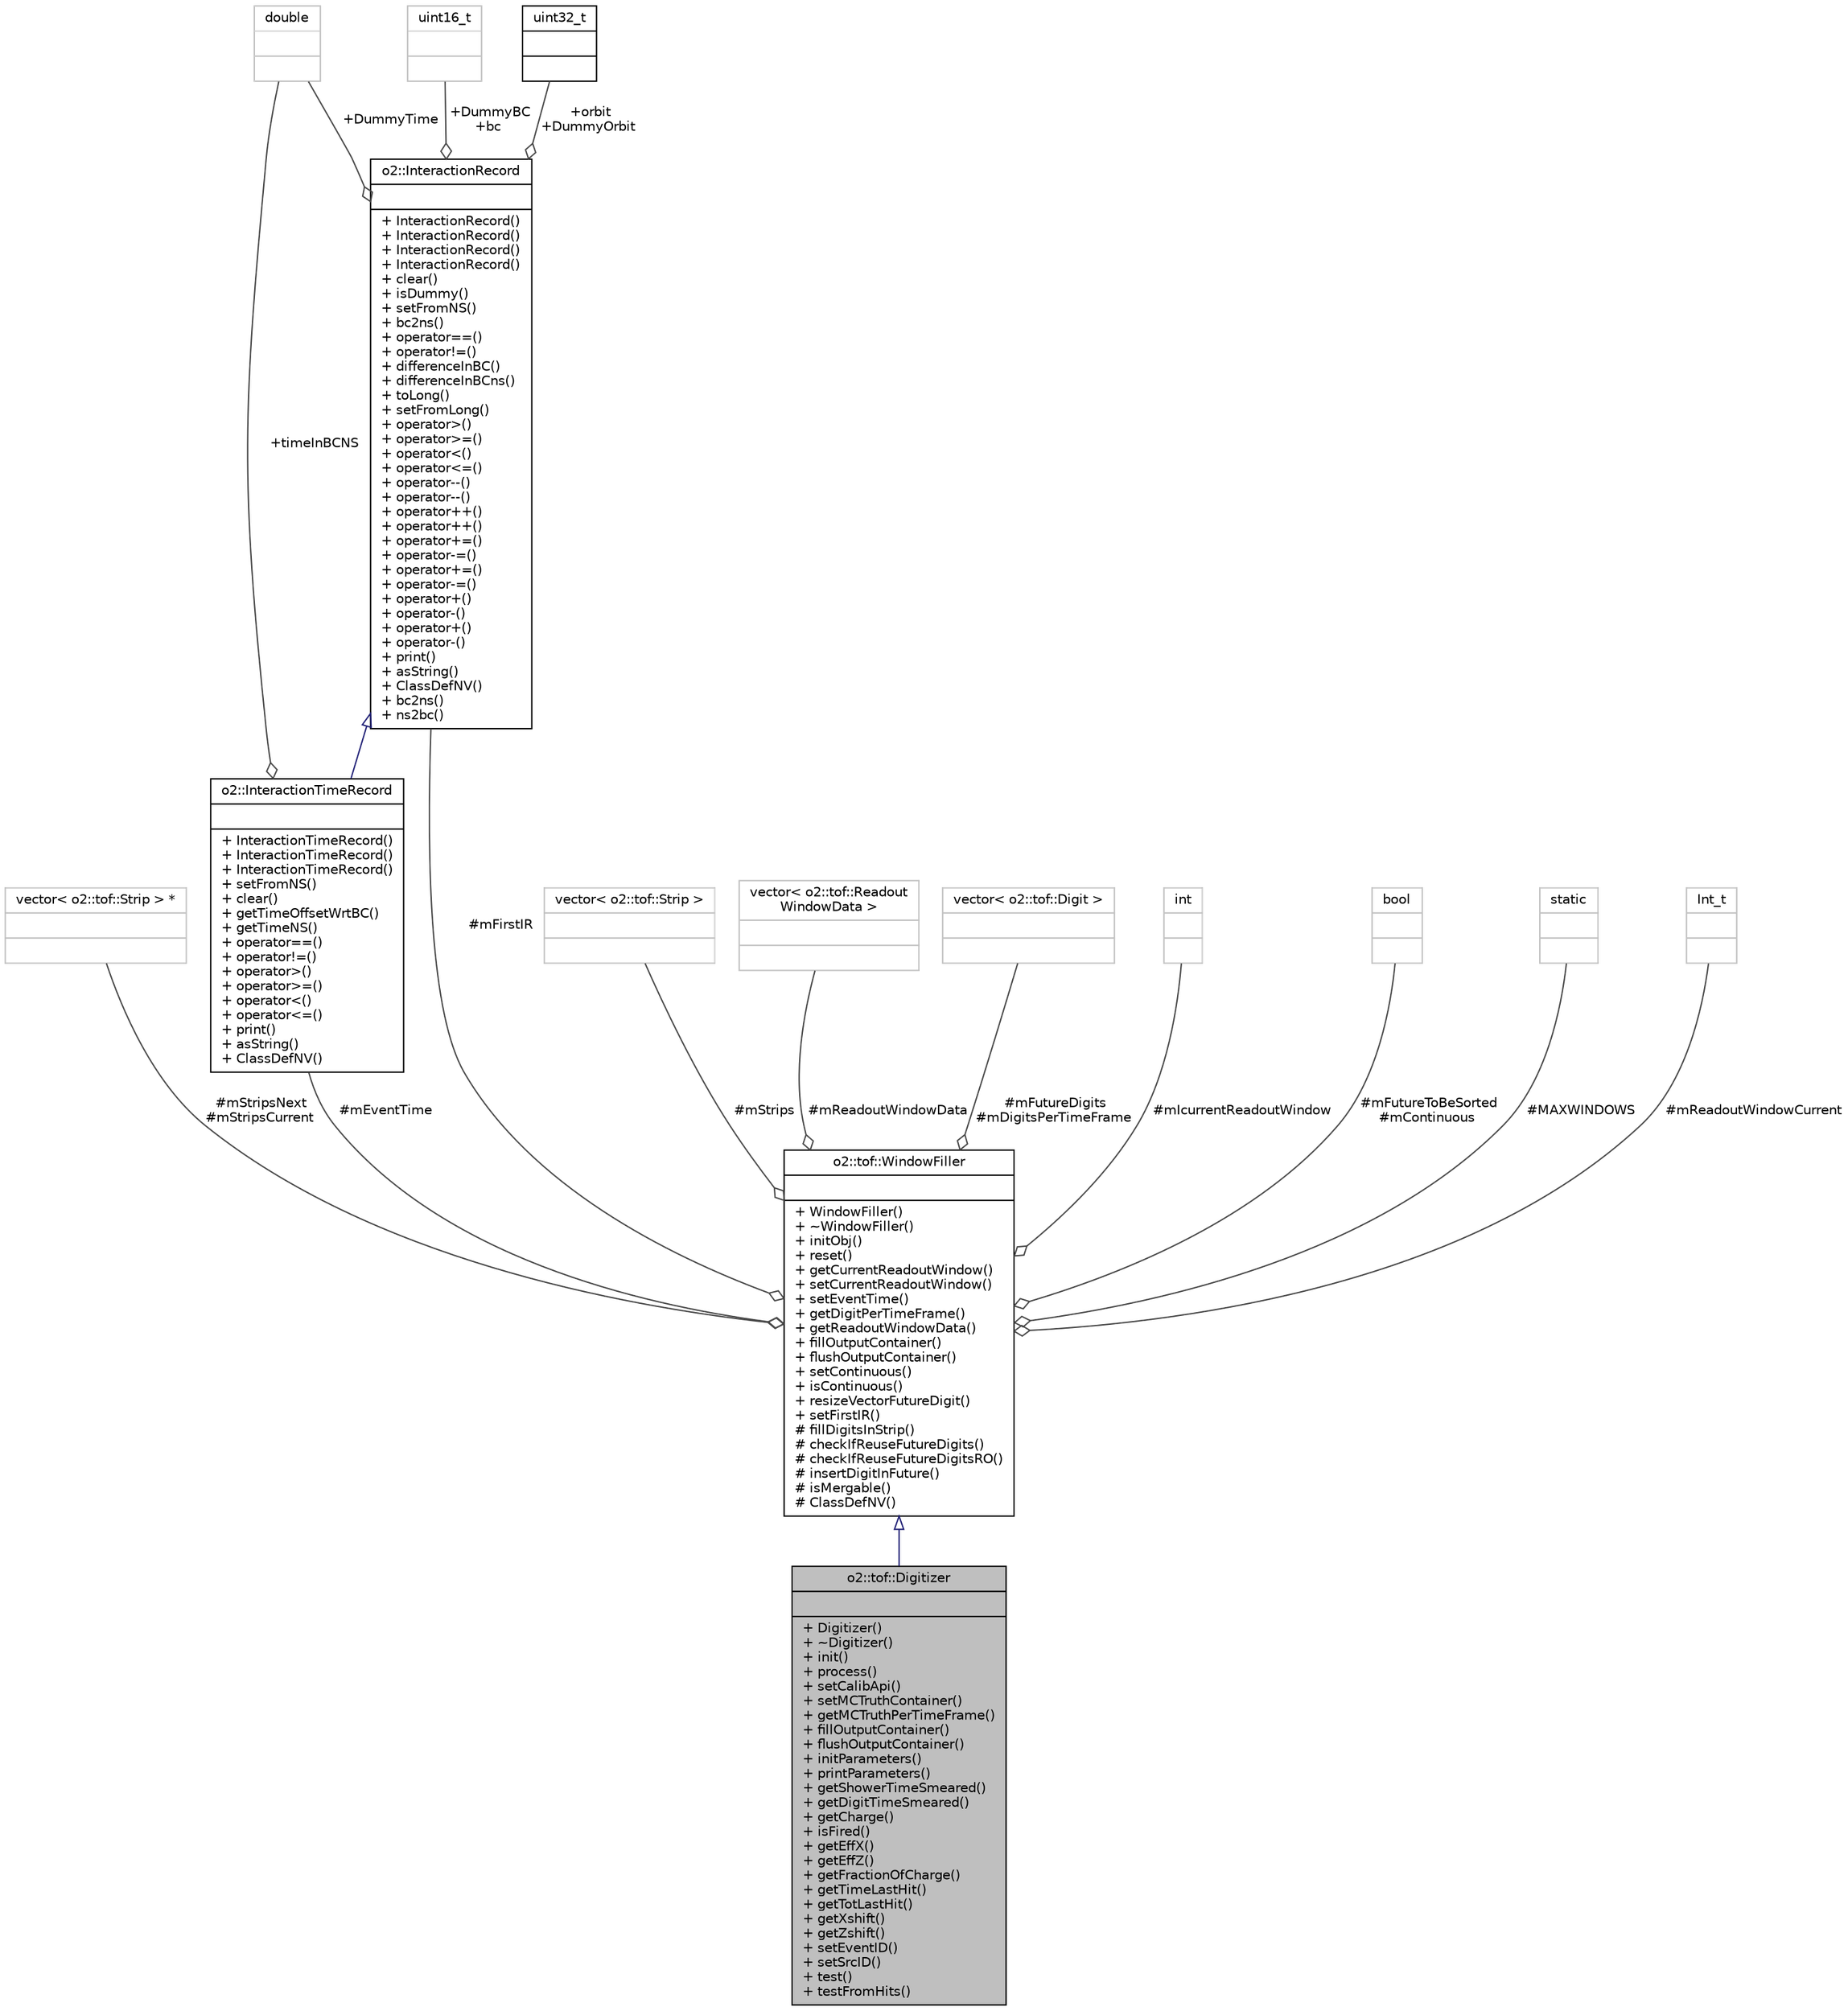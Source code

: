 digraph "o2::tof::Digitizer"
{
 // INTERACTIVE_SVG=YES
  bgcolor="transparent";
  edge [fontname="Helvetica",fontsize="10",labelfontname="Helvetica",labelfontsize="10"];
  node [fontname="Helvetica",fontsize="10",shape=record];
  Node2 [label="{o2::tof::Digitizer\n||+ Digitizer()\l+ ~Digitizer()\l+ init()\l+ process()\l+ setCalibApi()\l+ setMCTruthContainer()\l+ getMCTruthPerTimeFrame()\l+ fillOutputContainer()\l+ flushOutputContainer()\l+ initParameters()\l+ printParameters()\l+ getShowerTimeSmeared()\l+ getDigitTimeSmeared()\l+ getCharge()\l+ isFired()\l+ getEffX()\l+ getEffZ()\l+ getFractionOfCharge()\l+ getTimeLastHit()\l+ getTotLastHit()\l+ getXshift()\l+ getZshift()\l+ setEventID()\l+ setSrcID()\l+ test()\l+ testFromHits()\l}",height=0.2,width=0.4,color="black", fillcolor="grey75", style="filled", fontcolor="black"];
  Node3 -> Node2 [dir="back",color="midnightblue",fontsize="10",style="solid",arrowtail="onormal",fontname="Helvetica"];
  Node3 [label="{o2::tof::WindowFiller\n||+ WindowFiller()\l+ ~WindowFiller()\l+ initObj()\l+ reset()\l+ getCurrentReadoutWindow()\l+ setCurrentReadoutWindow()\l+ setEventTime()\l+ getDigitPerTimeFrame()\l+ getReadoutWindowData()\l+ fillOutputContainer()\l+ flushOutputContainer()\l+ setContinuous()\l+ isContinuous()\l+ resizeVectorFutureDigit()\l+ setFirstIR()\l# fillDigitsInStrip()\l# checkIfReuseFutureDigits()\l# checkIfReuseFutureDigitsRO()\l# insertDigitInFuture()\l# isMergable()\l# ClassDefNV()\l}",height=0.2,width=0.4,color="black",URL="$db/d26/classo2_1_1tof_1_1WindowFiller.html"];
  Node4 -> Node3 [color="grey25",fontsize="10",style="solid",label=" #mStripsNext\n#mStripsCurrent" ,arrowhead="odiamond",fontname="Helvetica"];
  Node4 [label="{vector\< o2::tof::Strip \> *\n||}",height=0.2,width=0.4,color="grey75"];
  Node5 -> Node3 [color="grey25",fontsize="10",style="solid",label=" #mFirstIR" ,arrowhead="odiamond",fontname="Helvetica"];
  Node5 [label="{o2::InteractionRecord\n||+ InteractionRecord()\l+ InteractionRecord()\l+ InteractionRecord()\l+ InteractionRecord()\l+ clear()\l+ isDummy()\l+ setFromNS()\l+ bc2ns()\l+ operator==()\l+ operator!=()\l+ differenceInBC()\l+ differenceInBCns()\l+ toLong()\l+ setFromLong()\l+ operator\>()\l+ operator\>=()\l+ operator\<()\l+ operator\<=()\l+ operator--()\l+ operator--()\l+ operator++()\l+ operator++()\l+ operator+=()\l+ operator-=()\l+ operator+=()\l+ operator-=()\l+ operator+()\l+ operator-()\l+ operator+()\l+ operator-()\l+ print()\l+ asString()\l+ ClassDefNV()\l+ bc2ns()\l+ ns2bc()\l}",height=0.2,width=0.4,color="black",URL="$d1/d21/structo2_1_1InteractionRecord.html"];
  Node6 -> Node5 [color="grey25",fontsize="10",style="solid",label=" +DummyTime" ,arrowhead="odiamond",fontname="Helvetica"];
  Node6 [label="{double\n||}",height=0.2,width=0.4,color="grey75"];
  Node7 -> Node5 [color="grey25",fontsize="10",style="solid",label=" +DummyBC\n+bc" ,arrowhead="odiamond",fontname="Helvetica"];
  Node7 [label="{uint16_t\n||}",height=0.2,width=0.4,color="grey75"];
  Node8 -> Node5 [color="grey25",fontsize="10",style="solid",label=" +orbit\n+DummyOrbit" ,arrowhead="odiamond",fontname="Helvetica"];
  Node8 [label="{uint32_t\n||}",height=0.2,width=0.4,color="black",URL="$d3/d87/classuint32__t.html"];
  Node9 -> Node3 [color="grey25",fontsize="10",style="solid",label=" #mStrips" ,arrowhead="odiamond",fontname="Helvetica"];
  Node9 [label="{vector\< o2::tof::Strip \>\n||}",height=0.2,width=0.4,color="grey75"];
  Node10 -> Node3 [color="grey25",fontsize="10",style="solid",label=" #mReadoutWindowData" ,arrowhead="odiamond",fontname="Helvetica"];
  Node10 [label="{vector\< o2::tof::Readout\lWindowData \>\n||}",height=0.2,width=0.4,color="grey75"];
  Node11 -> Node3 [color="grey25",fontsize="10",style="solid",label=" #mFutureDigits\n#mDigitsPerTimeFrame" ,arrowhead="odiamond",fontname="Helvetica"];
  Node11 [label="{vector\< o2::tof::Digit \>\n||}",height=0.2,width=0.4,color="grey75"];
  Node12 -> Node3 [color="grey25",fontsize="10",style="solid",label=" #mIcurrentReadoutWindow" ,arrowhead="odiamond",fontname="Helvetica"];
  Node12 [label="{int\n||}",height=0.2,width=0.4,color="grey75"];
  Node13 -> Node3 [color="grey25",fontsize="10",style="solid",label=" #mFutureToBeSorted\n#mContinuous" ,arrowhead="odiamond",fontname="Helvetica"];
  Node13 [label="{bool\n||}",height=0.2,width=0.4,color="grey75"];
  Node14 -> Node3 [color="grey25",fontsize="10",style="solid",label=" #MAXWINDOWS" ,arrowhead="odiamond",fontname="Helvetica"];
  Node14 [label="{static\n||}",height=0.2,width=0.4,color="grey75"];
  Node15 -> Node3 [color="grey25",fontsize="10",style="solid",label=" #mReadoutWindowCurrent" ,arrowhead="odiamond",fontname="Helvetica"];
  Node15 [label="{Int_t\n||}",height=0.2,width=0.4,color="grey75"];
  Node16 -> Node3 [color="grey25",fontsize="10",style="solid",label=" #mEventTime" ,arrowhead="odiamond",fontname="Helvetica"];
  Node16 [label="{o2::InteractionTimeRecord\n||+ InteractionTimeRecord()\l+ InteractionTimeRecord()\l+ InteractionTimeRecord()\l+ setFromNS()\l+ clear()\l+ getTimeOffsetWrtBC()\l+ getTimeNS()\l+ operator==()\l+ operator!=()\l+ operator\>()\l+ operator\>=()\l+ operator\<()\l+ operator\<=()\l+ print()\l+ asString()\l+ ClassDefNV()\l}",height=0.2,width=0.4,color="black",URL="$d8/d98/structo2_1_1InteractionTimeRecord.html"];
  Node5 -> Node16 [dir="back",color="midnightblue",fontsize="10",style="solid",arrowtail="onormal",fontname="Helvetica"];
  Node6 -> Node16 [color="grey25",fontsize="10",style="solid",label=" +timeInBCNS" ,arrowhead="odiamond",fontname="Helvetica"];
}
